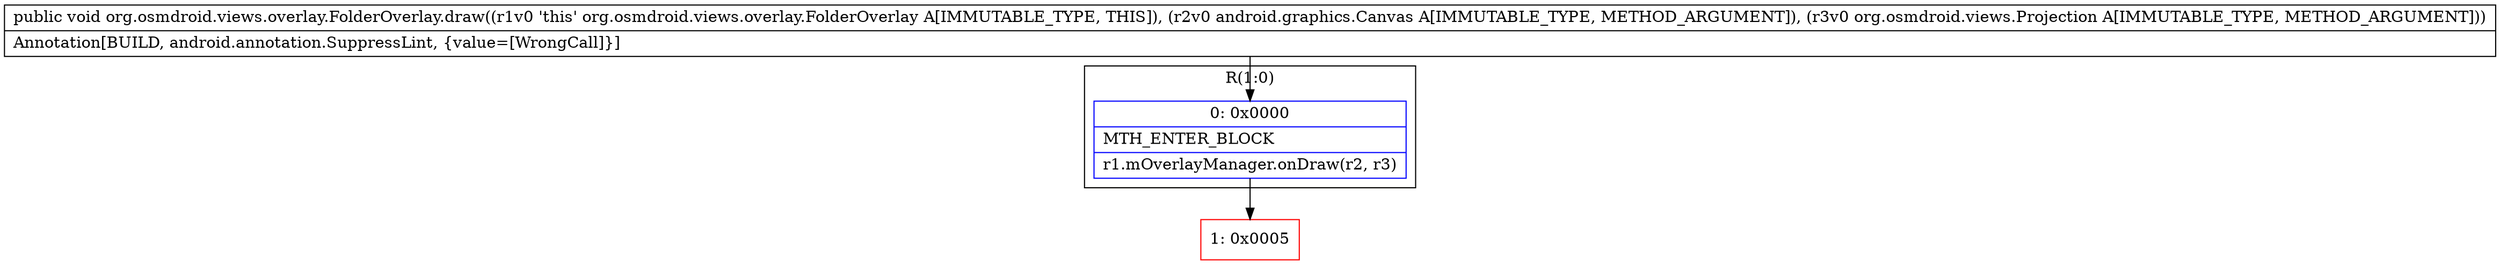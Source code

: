 digraph "CFG fororg.osmdroid.views.overlay.FolderOverlay.draw(Landroid\/graphics\/Canvas;Lorg\/osmdroid\/views\/Projection;)V" {
subgraph cluster_Region_2102682085 {
label = "R(1:0)";
node [shape=record,color=blue];
Node_0 [shape=record,label="{0\:\ 0x0000|MTH_ENTER_BLOCK\l|r1.mOverlayManager.onDraw(r2, r3)\l}"];
}
Node_1 [shape=record,color=red,label="{1\:\ 0x0005}"];
MethodNode[shape=record,label="{public void org.osmdroid.views.overlay.FolderOverlay.draw((r1v0 'this' org.osmdroid.views.overlay.FolderOverlay A[IMMUTABLE_TYPE, THIS]), (r2v0 android.graphics.Canvas A[IMMUTABLE_TYPE, METHOD_ARGUMENT]), (r3v0 org.osmdroid.views.Projection A[IMMUTABLE_TYPE, METHOD_ARGUMENT]))  | Annotation[BUILD, android.annotation.SuppressLint, \{value=[WrongCall]\}]\l}"];
MethodNode -> Node_0;
Node_0 -> Node_1;
}

